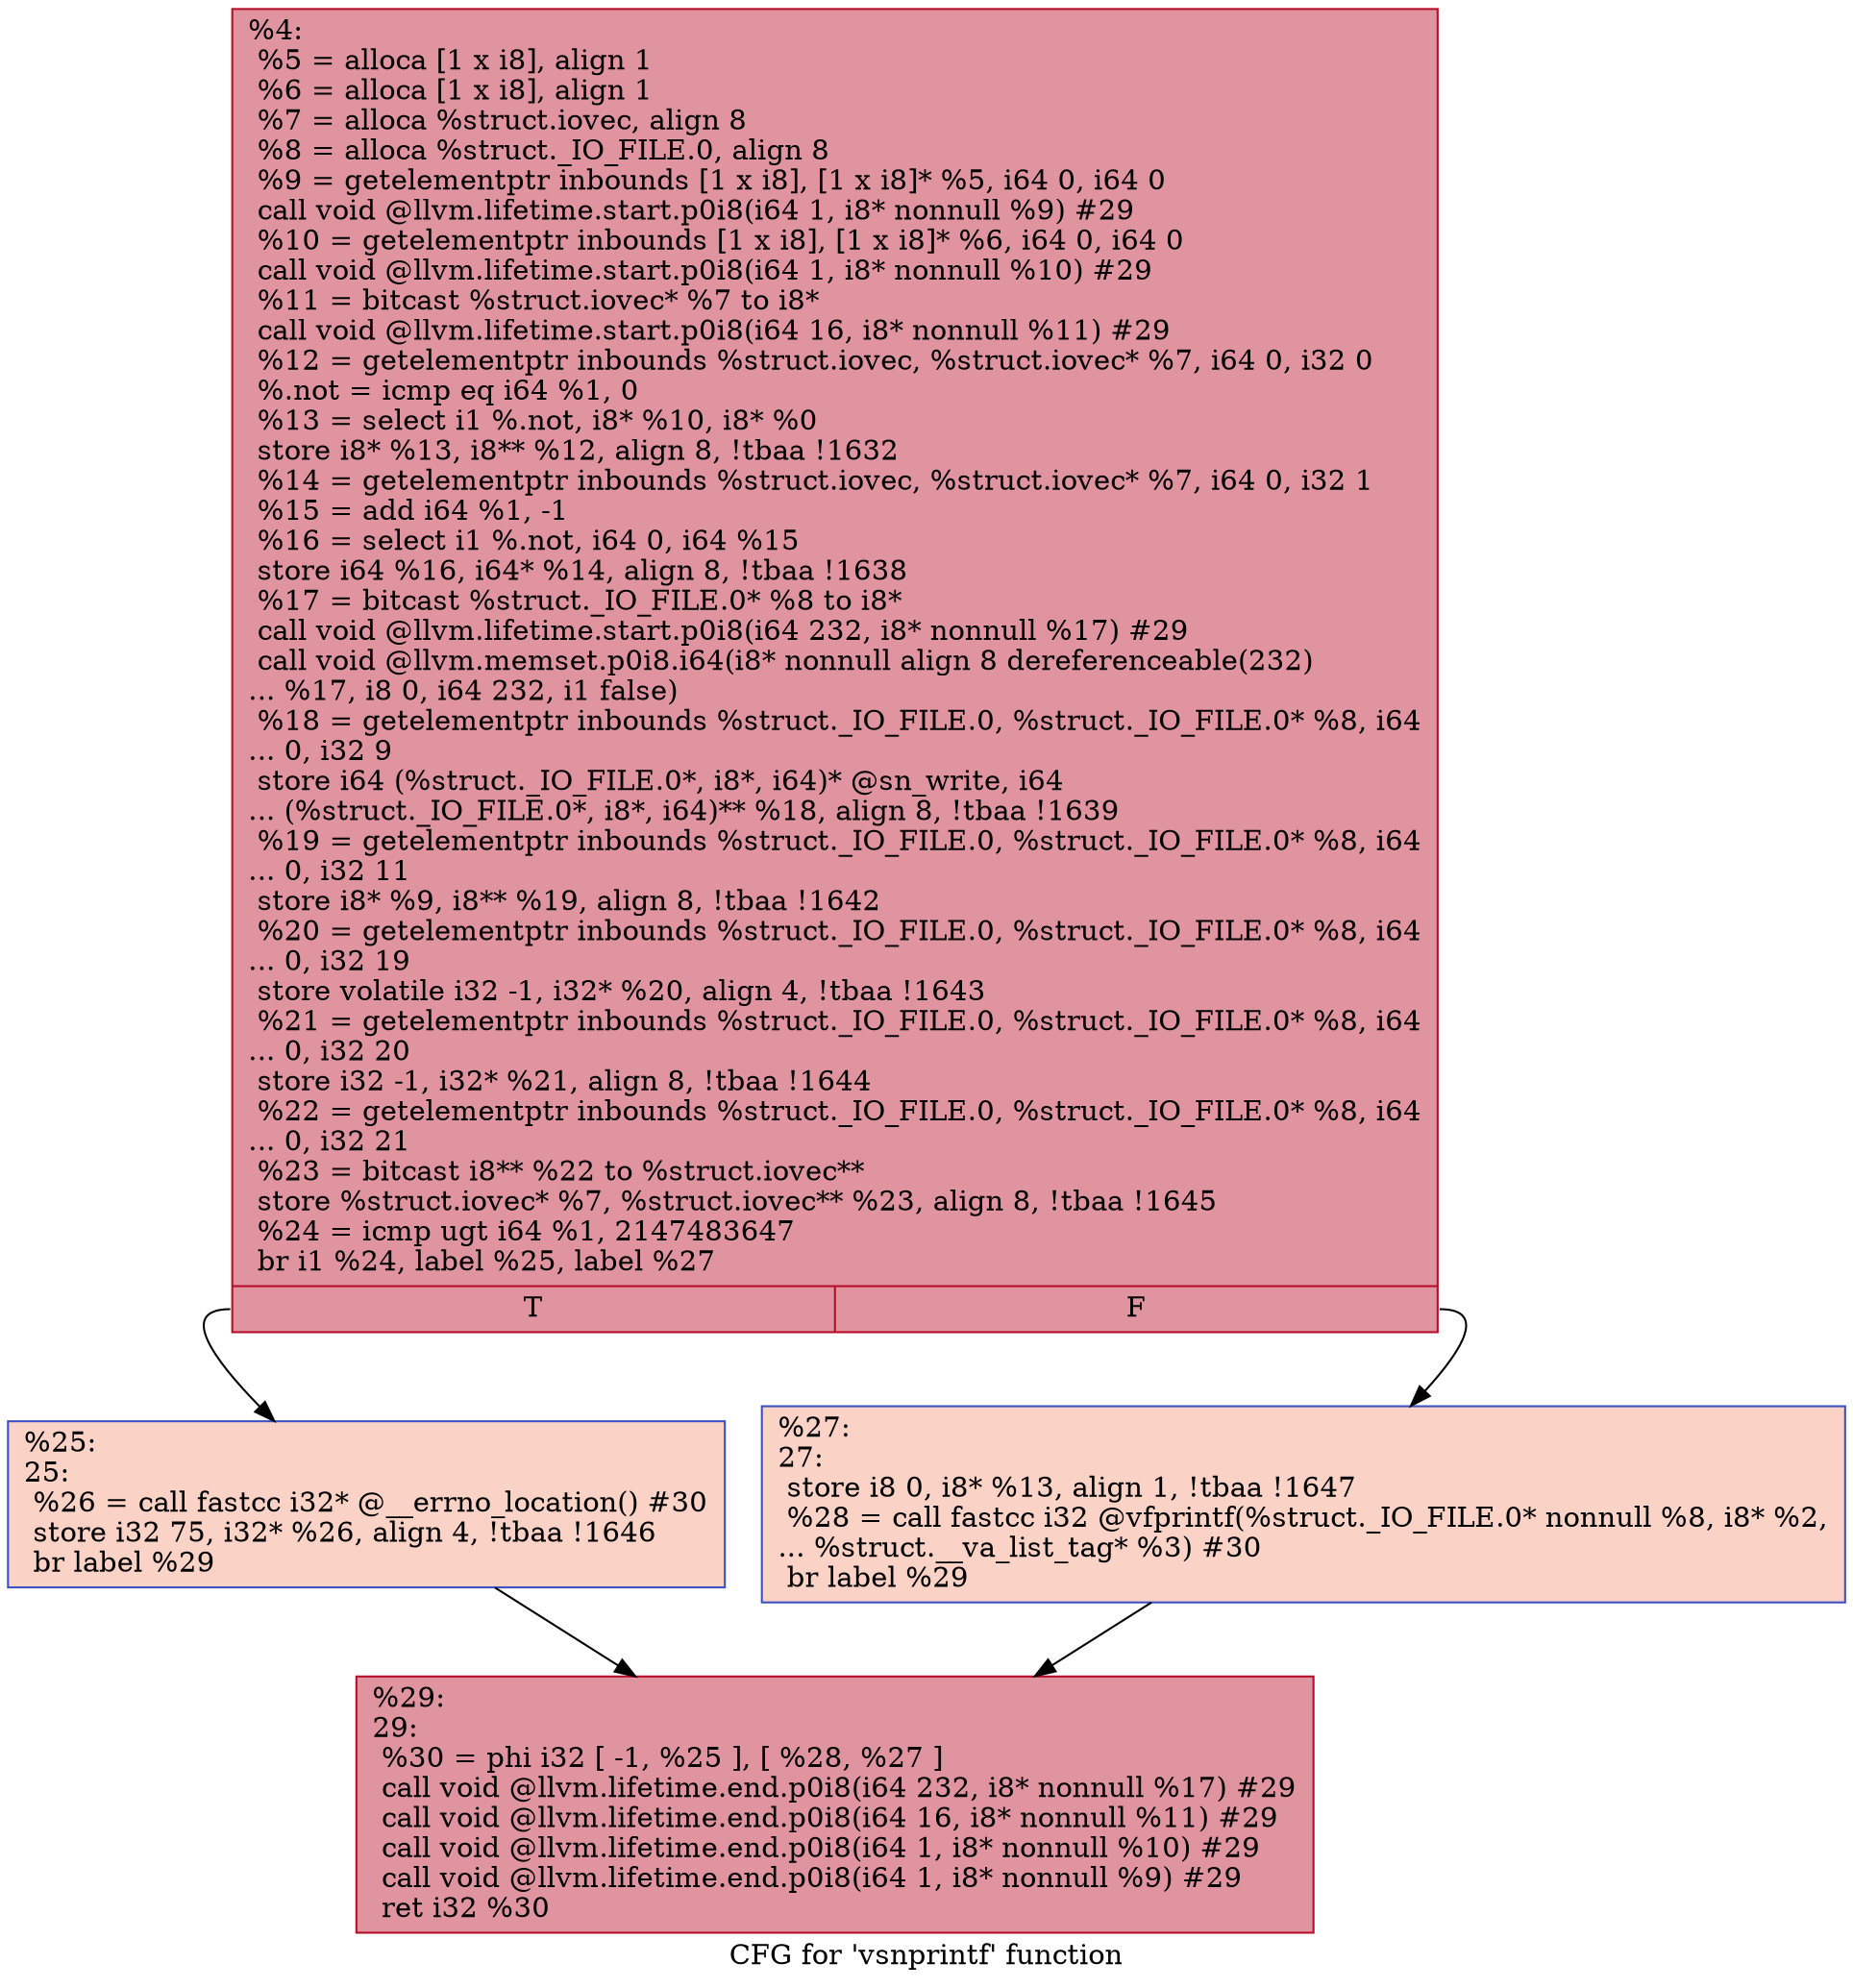 digraph "CFG for 'vsnprintf' function" {
	label="CFG for 'vsnprintf' function";

	Node0x17ffbb0 [shape=record,color="#b70d28ff", style=filled, fillcolor="#b70d2870",label="{%4:\l  %5 = alloca [1 x i8], align 1\l  %6 = alloca [1 x i8], align 1\l  %7 = alloca %struct.iovec, align 8\l  %8 = alloca %struct._IO_FILE.0, align 8\l  %9 = getelementptr inbounds [1 x i8], [1 x i8]* %5, i64 0, i64 0\l  call void @llvm.lifetime.start.p0i8(i64 1, i8* nonnull %9) #29\l  %10 = getelementptr inbounds [1 x i8], [1 x i8]* %6, i64 0, i64 0\l  call void @llvm.lifetime.start.p0i8(i64 1, i8* nonnull %10) #29\l  %11 = bitcast %struct.iovec* %7 to i8*\l  call void @llvm.lifetime.start.p0i8(i64 16, i8* nonnull %11) #29\l  %12 = getelementptr inbounds %struct.iovec, %struct.iovec* %7, i64 0, i32 0\l  %.not = icmp eq i64 %1, 0\l  %13 = select i1 %.not, i8* %10, i8* %0\l  store i8* %13, i8** %12, align 8, !tbaa !1632\l  %14 = getelementptr inbounds %struct.iovec, %struct.iovec* %7, i64 0, i32 1\l  %15 = add i64 %1, -1\l  %16 = select i1 %.not, i64 0, i64 %15\l  store i64 %16, i64* %14, align 8, !tbaa !1638\l  %17 = bitcast %struct._IO_FILE.0* %8 to i8*\l  call void @llvm.lifetime.start.p0i8(i64 232, i8* nonnull %17) #29\l  call void @llvm.memset.p0i8.i64(i8* nonnull align 8 dereferenceable(232)\l... %17, i8 0, i64 232, i1 false)\l  %18 = getelementptr inbounds %struct._IO_FILE.0, %struct._IO_FILE.0* %8, i64\l... 0, i32 9\l  store i64 (%struct._IO_FILE.0*, i8*, i64)* @sn_write, i64\l... (%struct._IO_FILE.0*, i8*, i64)** %18, align 8, !tbaa !1639\l  %19 = getelementptr inbounds %struct._IO_FILE.0, %struct._IO_FILE.0* %8, i64\l... 0, i32 11\l  store i8* %9, i8** %19, align 8, !tbaa !1642\l  %20 = getelementptr inbounds %struct._IO_FILE.0, %struct._IO_FILE.0* %8, i64\l... 0, i32 19\l  store volatile i32 -1, i32* %20, align 4, !tbaa !1643\l  %21 = getelementptr inbounds %struct._IO_FILE.0, %struct._IO_FILE.0* %8, i64\l... 0, i32 20\l  store i32 -1, i32* %21, align 8, !tbaa !1644\l  %22 = getelementptr inbounds %struct._IO_FILE.0, %struct._IO_FILE.0* %8, i64\l... 0, i32 21\l  %23 = bitcast i8** %22 to %struct.iovec**\l  store %struct.iovec* %7, %struct.iovec** %23, align 8, !tbaa !1645\l  %24 = icmp ugt i64 %1, 2147483647\l  br i1 %24, label %25, label %27\l|{<s0>T|<s1>F}}"];
	Node0x17ffbb0:s0 -> Node0x17ffc00;
	Node0x17ffbb0:s1 -> Node0x17ffc50;
	Node0x17ffc00 [shape=record,color="#3d50c3ff", style=filled, fillcolor="#f59c7d70",label="{%25:\l25:                                               \l  %26 = call fastcc i32* @__errno_location() #30\l  store i32 75, i32* %26, align 4, !tbaa !1646\l  br label %29\l}"];
	Node0x17ffc00 -> Node0x17ffca0;
	Node0x17ffc50 [shape=record,color="#3d50c3ff", style=filled, fillcolor="#f59c7d70",label="{%27:\l27:                                               \l  store i8 0, i8* %13, align 1, !tbaa !1647\l  %28 = call fastcc i32 @vfprintf(%struct._IO_FILE.0* nonnull %8, i8* %2,\l... %struct.__va_list_tag* %3) #30\l  br label %29\l}"];
	Node0x17ffc50 -> Node0x17ffca0;
	Node0x17ffca0 [shape=record,color="#b70d28ff", style=filled, fillcolor="#b70d2870",label="{%29:\l29:                                               \l  %30 = phi i32 [ -1, %25 ], [ %28, %27 ]\l  call void @llvm.lifetime.end.p0i8(i64 232, i8* nonnull %17) #29\l  call void @llvm.lifetime.end.p0i8(i64 16, i8* nonnull %11) #29\l  call void @llvm.lifetime.end.p0i8(i64 1, i8* nonnull %10) #29\l  call void @llvm.lifetime.end.p0i8(i64 1, i8* nonnull %9) #29\l  ret i32 %30\l}"];
}
